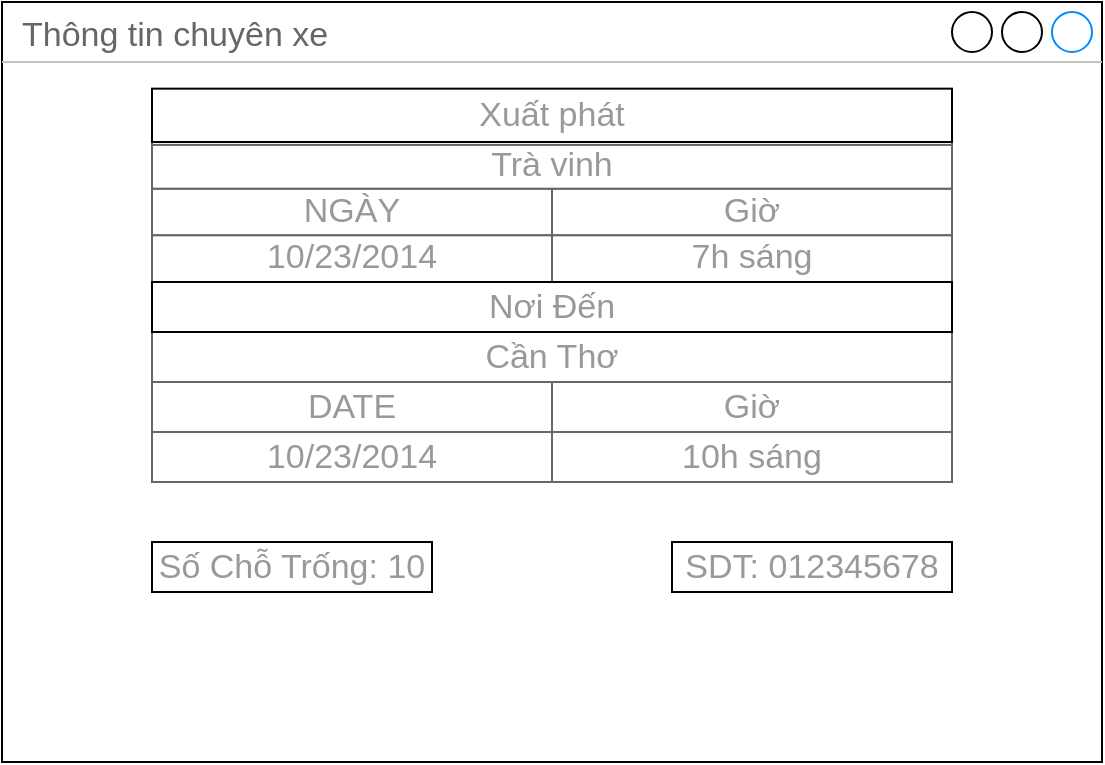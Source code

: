 <mxfile version="22.0.8" type="device">
  <diagram name="Trang-1" id="nb2gRx0h8dr6ykz30R31">
    <mxGraphModel dx="1386" dy="785" grid="1" gridSize="10" guides="1" tooltips="1" connect="1" arrows="1" fold="1" page="1" pageScale="1" pageWidth="827" pageHeight="1169" math="0" shadow="0">
      <root>
        <mxCell id="0" />
        <mxCell id="1" parent="0" />
        <mxCell id="91Khs0d0tsEl92dWL8cP-2" value="Thông tin chuyên xe" style="strokeWidth=1;shadow=0;dashed=0;align=center;html=1;shape=mxgraph.mockup.containers.window;align=left;verticalAlign=top;spacingLeft=8;strokeColor2=#008cff;strokeColor3=#c4c4c4;fontColor=#666666;mainText=;fontSize=17;labelBackgroundColor=none;whiteSpace=wrap;" vertex="1" parent="1">
          <mxGeometry x="165" y="220" width="550" height="380" as="geometry" />
        </mxCell>
        <mxCell id="91Khs0d0tsEl92dWL8cP-3" value="" style="strokeWidth=1;shadow=0;dashed=0;align=center;html=1;shape=mxgraph.mockup.misc.rrect;rSize=0;strokeColor=#666666;" vertex="1" parent="1">
          <mxGeometry x="240" y="290" width="400" height="70" as="geometry" />
        </mxCell>
        <mxCell id="91Khs0d0tsEl92dWL8cP-6" value="NGÀY" style="strokeColor=inherit;fillColor=inherit;gradientColor=inherit;strokeWidth=1;shadow=0;dashed=0;align=center;html=1;shape=mxgraph.mockup.misc.rrect;rSize=0;fontSize=17;fontColor=#999999;whiteSpace=wrap;" vertex="1" parent="91Khs0d0tsEl92dWL8cP-3">
          <mxGeometry y="23.336" width="200" height="23.336" as="geometry" />
        </mxCell>
        <mxCell id="91Khs0d0tsEl92dWL8cP-7" value="Giờ" style="strokeColor=inherit;fillColor=inherit;gradientColor=inherit;strokeWidth=1;shadow=0;dashed=0;align=center;html=1;shape=mxgraph.mockup.misc.rrect;rSize=0;fontSize=17;fontColor=#999999;whiteSpace=wrap;" vertex="1" parent="91Khs0d0tsEl92dWL8cP-3">
          <mxGeometry x="200" y="23.333" width="200" height="23.333" as="geometry" />
        </mxCell>
        <mxCell id="91Khs0d0tsEl92dWL8cP-9" value="10/23/2014" style="strokeColor=inherit;fillColor=inherit;gradientColor=inherit;strokeWidth=1;shadow=0;dashed=0;align=center;html=1;shape=mxgraph.mockup.misc.rrect;rSize=0;fontSize=17;fontColor=#999999;whiteSpace=wrap;" vertex="1" parent="91Khs0d0tsEl92dWL8cP-3">
          <mxGeometry y="46.664" width="200" height="23.336" as="geometry" />
        </mxCell>
        <mxCell id="91Khs0d0tsEl92dWL8cP-10" value="7h sáng" style="strokeColor=inherit;fillColor=inherit;gradientColor=inherit;strokeWidth=1;shadow=0;dashed=0;align=center;html=1;shape=mxgraph.mockup.misc.rrect;rSize=0;fontSize=17;fontColor=#999999;whiteSpace=wrap;" vertex="1" parent="91Khs0d0tsEl92dWL8cP-3">
          <mxGeometry x="200" y="46.667" width="200" height="23.333" as="geometry" />
        </mxCell>
        <mxCell id="91Khs0d0tsEl92dWL8cP-12" value="Trà vinh" style="strokeColor=inherit;fillColor=inherit;gradientColor=inherit;strokeWidth=1;shadow=0;dashed=0;align=center;html=1;shape=mxgraph.mockup.misc.rrect;rSize=0;fontSize=17;fontColor=#999999;whiteSpace=wrap;" vertex="1" parent="91Khs0d0tsEl92dWL8cP-3">
          <mxGeometry y="1.461" width="400" height="21.875" as="geometry" />
        </mxCell>
        <mxCell id="91Khs0d0tsEl92dWL8cP-4" value="Xuất phát" style="strokeColor=inherit;fillColor=inherit;gradientColor=inherit;strokeWidth=1;shadow=0;dashed=0;align=center;html=1;shape=mxgraph.mockup.misc.rrect;rSize=0;fontSize=17;fontColor=#999999;whiteSpace=wrap;" vertex="1" parent="1">
          <mxGeometry x="240" y="263.33" width="400" height="26.667" as="geometry" />
        </mxCell>
        <mxCell id="91Khs0d0tsEl92dWL8cP-19" value="" style="strokeWidth=1;shadow=0;dashed=0;align=center;html=1;shape=mxgraph.mockup.misc.rrect;rSize=0;strokeColor=#666666;" vertex="1" parent="1">
          <mxGeometry x="240" y="385" width="400" height="75" as="geometry" />
        </mxCell>
        <mxCell id="91Khs0d0tsEl92dWL8cP-22" value="DATE" style="strokeColor=inherit;fillColor=inherit;gradientColor=inherit;strokeWidth=1;shadow=0;dashed=0;align=center;html=1;shape=mxgraph.mockup.misc.rrect;rSize=0;fontSize=17;fontColor=#999999;whiteSpace=wrap;" vertex="1" parent="91Khs0d0tsEl92dWL8cP-19">
          <mxGeometry y="25" width="200" height="25" as="geometry" />
        </mxCell>
        <mxCell id="91Khs0d0tsEl92dWL8cP-23" value="Giờ" style="strokeColor=inherit;fillColor=inherit;gradientColor=inherit;strokeWidth=1;shadow=0;dashed=0;align=center;html=1;shape=mxgraph.mockup.misc.rrect;rSize=0;fontSize=17;fontColor=#999999;whiteSpace=wrap;" vertex="1" parent="91Khs0d0tsEl92dWL8cP-19">
          <mxGeometry x="200" y="25" width="200" height="25" as="geometry" />
        </mxCell>
        <mxCell id="91Khs0d0tsEl92dWL8cP-25" value="10/23/2014" style="strokeColor=inherit;fillColor=inherit;gradientColor=inherit;strokeWidth=1;shadow=0;dashed=0;align=center;html=1;shape=mxgraph.mockup.misc.rrect;rSize=0;fontSize=17;fontColor=#999999;whiteSpace=wrap;" vertex="1" parent="91Khs0d0tsEl92dWL8cP-19">
          <mxGeometry y="50" width="200" height="25" as="geometry" />
        </mxCell>
        <mxCell id="91Khs0d0tsEl92dWL8cP-26" value="10h sáng" style="strokeColor=inherit;fillColor=inherit;gradientColor=inherit;strokeWidth=1;shadow=0;dashed=0;align=center;html=1;shape=mxgraph.mockup.misc.rrect;rSize=0;fontSize=17;fontColor=#999999;whiteSpace=wrap;" vertex="1" parent="91Khs0d0tsEl92dWL8cP-19">
          <mxGeometry x="200" y="50" width="200" height="25" as="geometry" />
        </mxCell>
        <mxCell id="91Khs0d0tsEl92dWL8cP-28" value="Cần Thơ" style="strokeColor=inherit;fillColor=inherit;gradientColor=inherit;strokeWidth=1;shadow=0;dashed=0;align=center;html=1;shape=mxgraph.mockup.misc.rrect;rSize=0;fontSize=17;fontColor=#999999;whiteSpace=wrap;" vertex="1" parent="91Khs0d0tsEl92dWL8cP-19">
          <mxGeometry width="400" height="25" as="geometry" />
        </mxCell>
        <mxCell id="91Khs0d0tsEl92dWL8cP-20" value="Nơi Đến" style="strokeColor=inherit;fillColor=inherit;gradientColor=inherit;strokeWidth=1;shadow=0;dashed=0;align=center;html=1;shape=mxgraph.mockup.misc.rrect;rSize=0;fontSize=17;fontColor=#999999;whiteSpace=wrap;" vertex="1" parent="1">
          <mxGeometry x="240" y="360" width="400" height="25" as="geometry" />
        </mxCell>
        <mxCell id="91Khs0d0tsEl92dWL8cP-21" value="Số Chỗ Trống: 10" style="strokeColor=inherit;fillColor=inherit;gradientColor=inherit;strokeWidth=1;shadow=0;dashed=0;align=center;html=1;shape=mxgraph.mockup.misc.rrect;rSize=0;fontSize=17;fontColor=#999999;whiteSpace=wrap;" vertex="1" parent="1">
          <mxGeometry x="240" y="490" width="140" height="25" as="geometry" />
        </mxCell>
        <mxCell id="91Khs0d0tsEl92dWL8cP-36" value="SDT: 012345678" style="strokeColor=inherit;fillColor=inherit;gradientColor=inherit;strokeWidth=1;shadow=0;dashed=0;align=center;html=1;shape=mxgraph.mockup.misc.rrect;rSize=0;fontSize=17;fontColor=#999999;whiteSpace=wrap;" vertex="1" parent="1">
          <mxGeometry x="500" y="490" width="140" height="25" as="geometry" />
        </mxCell>
      </root>
    </mxGraphModel>
  </diagram>
</mxfile>
